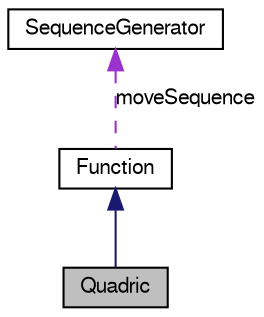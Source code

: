 digraph G
{
  bgcolor="transparent";
  edge [fontname="FreeSans",fontsize=10,labelfontname="FreeSans",labelfontsize=10];
  node [fontname="FreeSans",fontsize=10,shape=record];
  Node1 [label="Quadric",height=0.2,width=0.4,color="black", fillcolor="grey75", style="filled" fontcolor="black"];
  Node2 -> Node1 [dir=back,color="midnightblue",fontsize=10,style="solid"];
  Node2 [label="Function",height=0.2,width=0.4,color="black",URL="$classFunction.html",tooltip="The optimized function."];
  Node3 -> Node2 [dir=back,color="darkorchid3",fontsize=10,style="dashed",label="moveSequence"];
  Node3 [label="SequenceGenerator",height=0.2,width=0.4,color="black",URL="$classSequenceGenerator.html",tooltip="Generate a reproducable sequence."];
}
